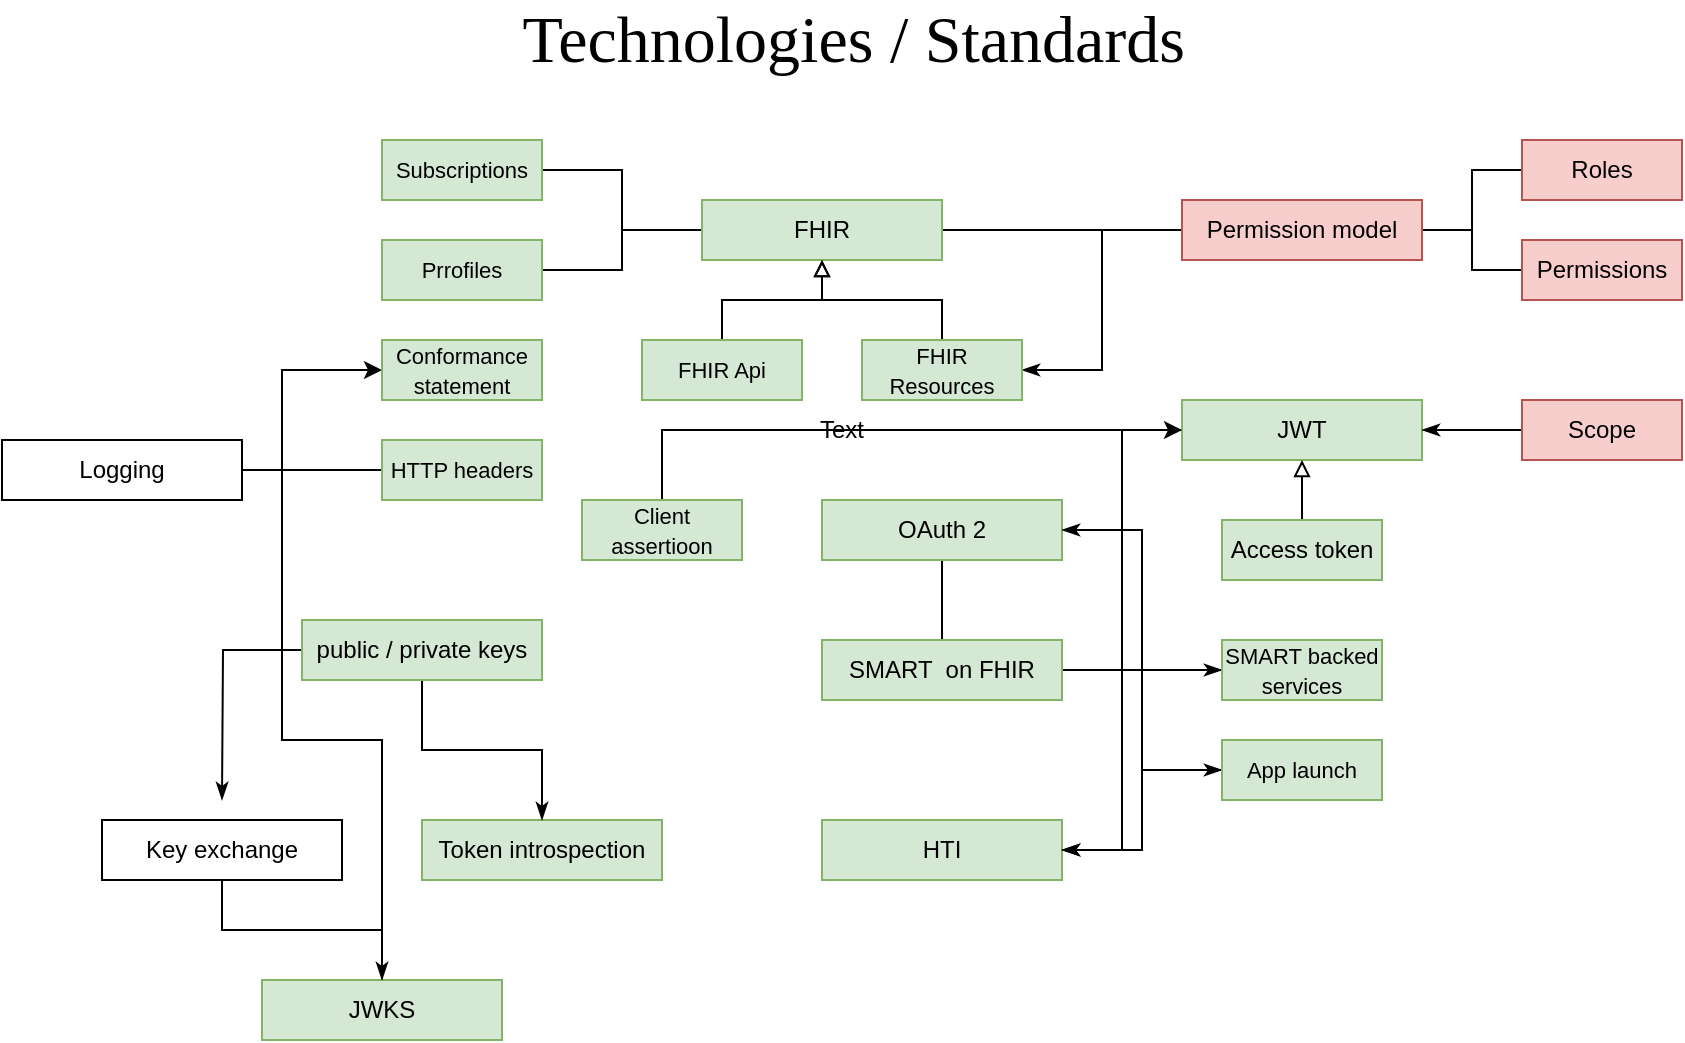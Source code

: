 <mxfile version="20.0.1" type="github">
  <diagram id="hdT38cISPhcPABBQvK0h" name="Page-1">
    <mxGraphModel dx="941" dy="620" grid="1" gridSize="10" guides="1" tooltips="1" connect="1" arrows="1" fold="1" page="1" pageScale="1" pageWidth="827" pageHeight="1169" math="0" shadow="0">
      <root>
        <mxCell id="0" />
        <mxCell id="1" parent="0" />
        <mxCell id="IOakIcqmB4f96Q637ICv-36" style="edgeStyle=orthogonalEdgeStyle;rounded=0;orthogonalLoop=1;jettySize=auto;html=1;entryX=1;entryY=0.5;entryDx=0;entryDy=0;fontFamily=Tahoma;fontSize=11;endArrow=none;endFill=0;" edge="1" parent="1" source="IOakIcqmB4f96Q637ICv-5" target="IOakIcqmB4f96Q637ICv-28">
          <mxGeometry relative="1" as="geometry" />
        </mxCell>
        <mxCell id="IOakIcqmB4f96Q637ICv-37" style="edgeStyle=orthogonalEdgeStyle;rounded=0;orthogonalLoop=1;jettySize=auto;html=1;entryX=1;entryY=0.5;entryDx=0;entryDy=0;fontFamily=Tahoma;fontSize=11;endArrow=none;endFill=0;" edge="1" parent="1" source="IOakIcqmB4f96Q637ICv-5" target="IOakIcqmB4f96Q637ICv-29">
          <mxGeometry relative="1" as="geometry" />
        </mxCell>
        <mxCell id="IOakIcqmB4f96Q637ICv-38" style="edgeStyle=orthogonalEdgeStyle;rounded=0;orthogonalLoop=1;jettySize=auto;html=1;fontFamily=Tahoma;fontSize=11;endArrow=none;endFill=0;" edge="1" parent="1" source="IOakIcqmB4f96Q637ICv-5" target="IOakIcqmB4f96Q637ICv-17">
          <mxGeometry relative="1" as="geometry" />
        </mxCell>
        <mxCell id="IOakIcqmB4f96Q637ICv-5" value="FHIR" style="rounded=0;whiteSpace=wrap;html=1;fillColor=#d5e8d4;strokeColor=#82b366;" vertex="1" parent="1">
          <mxGeometry x="390" y="140" width="120" height="30" as="geometry" />
        </mxCell>
        <mxCell id="IOakIcqmB4f96Q637ICv-6" value="Text" style="text;html=1;strokeColor=none;fillColor=none;align=center;verticalAlign=middle;whiteSpace=wrap;rounded=0;" vertex="1" parent="1">
          <mxGeometry x="430" y="240" width="60" height="30" as="geometry" />
        </mxCell>
        <mxCell id="IOakIcqmB4f96Q637ICv-7" value="Technologies / Standards&amp;nbsp;" style="text;html=1;strokeColor=none;fillColor=none;align=center;verticalAlign=middle;whiteSpace=wrap;rounded=0;fontFamily=Tahoma;fontSize=33;" vertex="1" parent="1">
          <mxGeometry x="270" y="40" width="400" height="40" as="geometry" />
        </mxCell>
        <mxCell id="IOakIcqmB4f96Q637ICv-58" style="edgeStyle=orthogonalEdgeStyle;rounded=0;orthogonalLoop=1;jettySize=auto;html=1;fontFamily=Tahoma;fontSize=11;endArrow=none;endFill=0;" edge="1" parent="1" source="IOakIcqmB4f96Q637ICv-10" target="IOakIcqmB4f96Q637ICv-11">
          <mxGeometry relative="1" as="geometry" />
        </mxCell>
        <mxCell id="IOakIcqmB4f96Q637ICv-10" value="OAuth 2" style="rounded=0;whiteSpace=wrap;html=1;fillColor=#d5e8d4;strokeColor=#82b366;" vertex="1" parent="1">
          <mxGeometry x="450" y="290" width="120" height="30" as="geometry" />
        </mxCell>
        <mxCell id="IOakIcqmB4f96Q637ICv-51" style="edgeStyle=orthogonalEdgeStyle;rounded=0;orthogonalLoop=1;jettySize=auto;html=1;entryX=0;entryY=0.5;entryDx=0;entryDy=0;fontFamily=Tahoma;fontSize=11;endArrow=classicThin;endFill=1;" edge="1" parent="1" source="IOakIcqmB4f96Q637ICv-11" target="IOakIcqmB4f96Q637ICv-24">
          <mxGeometry relative="1" as="geometry" />
        </mxCell>
        <mxCell id="IOakIcqmB4f96Q637ICv-52" style="edgeStyle=orthogonalEdgeStyle;rounded=0;orthogonalLoop=1;jettySize=auto;html=1;entryX=0;entryY=0.5;entryDx=0;entryDy=0;fontFamily=Tahoma;fontSize=11;endArrow=classicThin;endFill=1;" edge="1" parent="1" source="IOakIcqmB4f96Q637ICv-11" target="IOakIcqmB4f96Q637ICv-26">
          <mxGeometry relative="1" as="geometry" />
        </mxCell>
        <mxCell id="IOakIcqmB4f96Q637ICv-11" value="SMART &amp;nbsp;on FHIR" style="rounded=0;whiteSpace=wrap;html=1;fillColor=#d5e8d4;strokeColor=#82b366;" vertex="1" parent="1">
          <mxGeometry x="450" y="360" width="120" height="30" as="geometry" />
        </mxCell>
        <mxCell id="IOakIcqmB4f96Q637ICv-12" value="HTI" style="rounded=0;whiteSpace=wrap;html=1;fillColor=#d5e8d4;strokeColor=#82b366;" vertex="1" parent="1">
          <mxGeometry x="450" y="450" width="120" height="30" as="geometry" />
        </mxCell>
        <mxCell id="IOakIcqmB4f96Q637ICv-13" value="Token introspection" style="rounded=0;whiteSpace=wrap;html=1;fillColor=#d5e8d4;strokeColor=#82b366;" vertex="1" parent="1">
          <mxGeometry x="250" y="450" width="120" height="30" as="geometry" />
        </mxCell>
        <mxCell id="IOakIcqmB4f96Q637ICv-46" style="edgeStyle=orthogonalEdgeStyle;rounded=0;orthogonalLoop=1;jettySize=auto;html=1;fontFamily=Tahoma;fontSize=11;endArrow=classicThin;endFill=1;" edge="1" parent="1" source="IOakIcqmB4f96Q637ICv-14">
          <mxGeometry relative="1" as="geometry">
            <mxPoint x="150" y="440" as="targetPoint" />
          </mxGeometry>
        </mxCell>
        <mxCell id="IOakIcqmB4f96Q637ICv-47" style="edgeStyle=orthogonalEdgeStyle;rounded=0;orthogonalLoop=1;jettySize=auto;html=1;entryX=0.5;entryY=0;entryDx=0;entryDy=0;fontFamily=Tahoma;fontSize=11;endArrow=classicThin;endFill=1;" edge="1" parent="1" source="IOakIcqmB4f96Q637ICv-14" target="IOakIcqmB4f96Q637ICv-13">
          <mxGeometry relative="1" as="geometry" />
        </mxCell>
        <mxCell id="IOakIcqmB4f96Q637ICv-14" value="public / private keys" style="rounded=0;whiteSpace=wrap;html=1;fillColor=#d5e8d4;strokeColor=#82b366;" vertex="1" parent="1">
          <mxGeometry x="190" y="350" width="120" height="30" as="geometry" />
        </mxCell>
        <mxCell id="IOakIcqmB4f96Q637ICv-49" style="edgeStyle=orthogonalEdgeStyle;rounded=0;orthogonalLoop=1;jettySize=auto;html=1;entryX=1;entryY=0.5;entryDx=0;entryDy=0;fontFamily=Tahoma;fontSize=11;endArrow=classicThin;endFill=1;" edge="1" parent="1" source="IOakIcqmB4f96Q637ICv-15" target="IOakIcqmB4f96Q637ICv-12">
          <mxGeometry relative="1" as="geometry" />
        </mxCell>
        <mxCell id="IOakIcqmB4f96Q637ICv-15" value="JWT" style="rounded=0;whiteSpace=wrap;html=1;fillColor=#d5e8d4;strokeColor=#82b366;" vertex="1" parent="1">
          <mxGeometry x="630" y="240" width="120" height="30" as="geometry" />
        </mxCell>
        <mxCell id="IOakIcqmB4f96Q637ICv-59" style="edgeStyle=orthogonalEdgeStyle;rounded=0;orthogonalLoop=1;jettySize=auto;html=1;entryX=0;entryY=0.5;entryDx=0;entryDy=0;fontFamily=Tahoma;fontSize=11;endArrow=classic;endFill=1;" edge="1" parent="1" source="IOakIcqmB4f96Q637ICv-16" target="IOakIcqmB4f96Q637ICv-31">
          <mxGeometry relative="1" as="geometry">
            <Array as="points">
              <mxPoint x="230" y="410" />
              <mxPoint x="180" y="410" />
              <mxPoint x="180" y="225" />
            </Array>
          </mxGeometry>
        </mxCell>
        <mxCell id="IOakIcqmB4f96Q637ICv-16" value="JWKS" style="rounded=0;whiteSpace=wrap;html=1;fillColor=#d5e8d4;strokeColor=#82b366;" vertex="1" parent="1">
          <mxGeometry x="170" y="530" width="120" height="30" as="geometry" />
        </mxCell>
        <mxCell id="IOakIcqmB4f96Q637ICv-40" style="edgeStyle=orthogonalEdgeStyle;rounded=0;orthogonalLoop=1;jettySize=auto;html=1;fontFamily=Tahoma;fontSize=11;endArrow=none;endFill=0;" edge="1" parent="1" source="IOakIcqmB4f96Q637ICv-17" target="IOakIcqmB4f96Q637ICv-19">
          <mxGeometry relative="1" as="geometry" />
        </mxCell>
        <mxCell id="IOakIcqmB4f96Q637ICv-41" style="edgeStyle=orthogonalEdgeStyle;rounded=0;orthogonalLoop=1;jettySize=auto;html=1;entryX=0;entryY=0.5;entryDx=0;entryDy=0;fontFamily=Tahoma;fontSize=11;endArrow=none;endFill=0;" edge="1" parent="1" source="IOakIcqmB4f96Q637ICv-17" target="IOakIcqmB4f96Q637ICv-18">
          <mxGeometry relative="1" as="geometry" />
        </mxCell>
        <mxCell id="IOakIcqmB4f96Q637ICv-54" style="edgeStyle=orthogonalEdgeStyle;rounded=0;orthogonalLoop=1;jettySize=auto;html=1;entryX=1;entryY=0.5;entryDx=0;entryDy=0;fontFamily=Tahoma;fontSize=11;endArrow=classicThin;endFill=1;" edge="1" parent="1" source="IOakIcqmB4f96Q637ICv-17" target="IOakIcqmB4f96Q637ICv-34">
          <mxGeometry relative="1" as="geometry" />
        </mxCell>
        <mxCell id="IOakIcqmB4f96Q637ICv-17" value="Permission model" style="rounded=0;whiteSpace=wrap;html=1;fillColor=#f8cecc;strokeColor=#b85450;" vertex="1" parent="1">
          <mxGeometry x="630" y="140" width="120" height="30" as="geometry" />
        </mxCell>
        <mxCell id="IOakIcqmB4f96Q637ICv-18" value="Roles" style="rounded=0;whiteSpace=wrap;html=1;fillColor=#f8cecc;strokeColor=#b85450;" vertex="1" parent="1">
          <mxGeometry x="800" y="110" width="80" height="30" as="geometry" />
        </mxCell>
        <mxCell id="IOakIcqmB4f96Q637ICv-19" value="Permissions" style="rounded=0;whiteSpace=wrap;html=1;fillColor=#f8cecc;strokeColor=#b85450;" vertex="1" parent="1">
          <mxGeometry x="800" y="160" width="80" height="30" as="geometry" />
        </mxCell>
        <mxCell id="IOakIcqmB4f96Q637ICv-43" style="edgeStyle=orthogonalEdgeStyle;rounded=0;orthogonalLoop=1;jettySize=auto;html=1;entryX=1;entryY=0.5;entryDx=0;entryDy=0;fontFamily=Tahoma;fontSize=11;endArrow=classicThin;endFill=1;" edge="1" parent="1" source="IOakIcqmB4f96Q637ICv-20" target="IOakIcqmB4f96Q637ICv-15">
          <mxGeometry relative="1" as="geometry" />
        </mxCell>
        <mxCell id="IOakIcqmB4f96Q637ICv-20" value="Scope" style="rounded=0;whiteSpace=wrap;html=1;fillColor=#f8cecc;strokeColor=#b85450;" vertex="1" parent="1">
          <mxGeometry x="800" y="240" width="80" height="30" as="geometry" />
        </mxCell>
        <mxCell id="IOakIcqmB4f96Q637ICv-45" style="edgeStyle=orthogonalEdgeStyle;rounded=0;orthogonalLoop=1;jettySize=auto;html=1;fontFamily=Tahoma;fontSize=11;endArrow=none;endFill=0;" edge="1" parent="1" source="IOakIcqmB4f96Q637ICv-21">
          <mxGeometry relative="1" as="geometry">
            <mxPoint x="230" y="275" as="targetPoint" />
          </mxGeometry>
        </mxCell>
        <mxCell id="IOakIcqmB4f96Q637ICv-21" value="Logging" style="rounded=0;whiteSpace=wrap;html=1;" vertex="1" parent="1">
          <mxGeometry x="40" y="260" width="120" height="30" as="geometry" />
        </mxCell>
        <mxCell id="IOakIcqmB4f96Q637ICv-48" style="edgeStyle=orthogonalEdgeStyle;rounded=0;orthogonalLoop=1;jettySize=auto;html=1;entryX=0.5;entryY=0;entryDx=0;entryDy=0;fontFamily=Tahoma;fontSize=11;endArrow=classicThin;endFill=1;" edge="1" parent="1" source="IOakIcqmB4f96Q637ICv-22" target="IOakIcqmB4f96Q637ICv-16">
          <mxGeometry relative="1" as="geometry" />
        </mxCell>
        <mxCell id="IOakIcqmB4f96Q637ICv-22" value="Key exchange" style="rounded=0;whiteSpace=wrap;html=1;" vertex="1" parent="1">
          <mxGeometry x="90" y="450" width="120" height="30" as="geometry" />
        </mxCell>
        <mxCell id="IOakIcqmB4f96Q637ICv-44" style="edgeStyle=orthogonalEdgeStyle;rounded=0;orthogonalLoop=1;jettySize=auto;html=1;entryX=0.5;entryY=1;entryDx=0;entryDy=0;fontFamily=Tahoma;fontSize=11;endArrow=block;endFill=0;" edge="1" parent="1" source="IOakIcqmB4f96Q637ICv-23" target="IOakIcqmB4f96Q637ICv-15">
          <mxGeometry relative="1" as="geometry" />
        </mxCell>
        <mxCell id="IOakIcqmB4f96Q637ICv-23" value="Access token" style="rounded=0;whiteSpace=wrap;html=1;fillColor=#d5e8d4;strokeColor=#82b366;" vertex="1" parent="1">
          <mxGeometry x="650" y="300" width="80" height="30" as="geometry" />
        </mxCell>
        <mxCell id="IOakIcqmB4f96Q637ICv-50" style="edgeStyle=orthogonalEdgeStyle;rounded=0;orthogonalLoop=1;jettySize=auto;html=1;entryX=1;entryY=0.5;entryDx=0;entryDy=0;fontFamily=Tahoma;fontSize=11;endArrow=classicThin;endFill=1;" edge="1" parent="1" source="IOakIcqmB4f96Q637ICv-24" target="IOakIcqmB4f96Q637ICv-10">
          <mxGeometry relative="1" as="geometry" />
        </mxCell>
        <mxCell id="IOakIcqmB4f96Q637ICv-24" value="&lt;font style=&quot;font-size: 11px;&quot;&gt;SMART backed services&lt;/font&gt;" style="rounded=0;whiteSpace=wrap;html=1;fillColor=#d5e8d4;strokeColor=#82b366;" vertex="1" parent="1">
          <mxGeometry x="650" y="360" width="80" height="30" as="geometry" />
        </mxCell>
        <mxCell id="IOakIcqmB4f96Q637ICv-25" value="&lt;font style=&quot;font-size: 11px;&quot;&gt;App launch&lt;/font&gt;" style="rounded=0;whiteSpace=wrap;html=1;fillColor=#d5e8d4;strokeColor=#82b366;" vertex="1" parent="1">
          <mxGeometry x="650" y="410" width="80" height="30" as="geometry" />
        </mxCell>
        <mxCell id="IOakIcqmB4f96Q637ICv-53" style="edgeStyle=orthogonalEdgeStyle;rounded=0;orthogonalLoop=1;jettySize=auto;html=1;entryX=1;entryY=0.5;entryDx=0;entryDy=0;fontFamily=Tahoma;fontSize=11;endArrow=classicThin;endFill=1;" edge="1" parent="1" source="IOakIcqmB4f96Q637ICv-26" target="IOakIcqmB4f96Q637ICv-12">
          <mxGeometry relative="1" as="geometry" />
        </mxCell>
        <mxCell id="IOakIcqmB4f96Q637ICv-26" value="&lt;font style=&quot;font-size: 11px;&quot;&gt;App launch&lt;/font&gt;" style="rounded=0;whiteSpace=wrap;html=1;fillColor=#d5e8d4;strokeColor=#82b366;" vertex="1" parent="1">
          <mxGeometry x="650" y="410" width="80" height="30" as="geometry" />
        </mxCell>
        <mxCell id="IOakIcqmB4f96Q637ICv-27" value="&lt;font style=&quot;font-size: 11px;&quot;&gt;Subscriptions&lt;/font&gt;" style="rounded=0;whiteSpace=wrap;html=1;fillColor=#d5e8d4;strokeColor=#82b366;" vertex="1" parent="1">
          <mxGeometry x="230" y="110" width="80" height="30" as="geometry" />
        </mxCell>
        <mxCell id="IOakIcqmB4f96Q637ICv-28" value="&lt;font style=&quot;font-size: 11px;&quot;&gt;Subscriptions&lt;/font&gt;" style="rounded=0;whiteSpace=wrap;html=1;fillColor=#d5e8d4;strokeColor=#82b366;" vertex="1" parent="1">
          <mxGeometry x="230" y="110" width="80" height="30" as="geometry" />
        </mxCell>
        <mxCell id="IOakIcqmB4f96Q637ICv-29" value="&lt;font style=&quot;font-size: 11px;&quot;&gt;Prrofiles&lt;/font&gt;" style="rounded=0;whiteSpace=wrap;html=1;fillColor=#d5e8d4;strokeColor=#82b366;" vertex="1" parent="1">
          <mxGeometry x="230" y="160" width="80" height="30" as="geometry" />
        </mxCell>
        <mxCell id="IOakIcqmB4f96Q637ICv-31" value="&lt;font style=&quot;font-size: 11px;&quot;&gt;Conformance statement&lt;/font&gt;" style="rounded=0;whiteSpace=wrap;html=1;fillColor=#d5e8d4;strokeColor=#82b366;" vertex="1" parent="1">
          <mxGeometry x="230" y="210" width="80" height="30" as="geometry" />
        </mxCell>
        <mxCell id="IOakIcqmB4f96Q637ICv-32" value="&lt;font style=&quot;font-size: 11px;&quot;&gt;HTTP headers&lt;/font&gt;" style="rounded=0;whiteSpace=wrap;html=1;fillColor=#d5e8d4;strokeColor=#82b366;" vertex="1" parent="1">
          <mxGeometry x="230" y="260" width="80" height="30" as="geometry" />
        </mxCell>
        <mxCell id="IOakIcqmB4f96Q637ICv-55" style="edgeStyle=orthogonalEdgeStyle;rounded=0;orthogonalLoop=1;jettySize=auto;html=1;entryX=0.5;entryY=1;entryDx=0;entryDy=0;fontFamily=Tahoma;fontSize=11;endArrow=block;endFill=0;" edge="1" parent="1" source="IOakIcqmB4f96Q637ICv-33" target="IOakIcqmB4f96Q637ICv-5">
          <mxGeometry relative="1" as="geometry" />
        </mxCell>
        <mxCell id="IOakIcqmB4f96Q637ICv-33" value="&lt;font style=&quot;font-size: 11px;&quot;&gt;FHIR Api&lt;/font&gt;" style="rounded=0;whiteSpace=wrap;html=1;fillColor=#d5e8d4;strokeColor=#82b366;" vertex="1" parent="1">
          <mxGeometry x="360" y="210" width="80" height="30" as="geometry" />
        </mxCell>
        <mxCell id="IOakIcqmB4f96Q637ICv-56" style="edgeStyle=orthogonalEdgeStyle;rounded=0;orthogonalLoop=1;jettySize=auto;html=1;entryX=0.5;entryY=1;entryDx=0;entryDy=0;fontFamily=Tahoma;fontSize=11;endArrow=block;endFill=0;" edge="1" parent="1" source="IOakIcqmB4f96Q637ICv-34" target="IOakIcqmB4f96Q637ICv-5">
          <mxGeometry relative="1" as="geometry" />
        </mxCell>
        <mxCell id="IOakIcqmB4f96Q637ICv-34" value="&lt;font style=&quot;font-size: 11px;&quot;&gt;FHIR Resources&lt;/font&gt;" style="rounded=0;whiteSpace=wrap;html=1;fillColor=#d5e8d4;strokeColor=#82b366;" vertex="1" parent="1">
          <mxGeometry x="470" y="210" width="80" height="30" as="geometry" />
        </mxCell>
        <mxCell id="IOakIcqmB4f96Q637ICv-57" style="edgeStyle=orthogonalEdgeStyle;rounded=0;orthogonalLoop=1;jettySize=auto;html=1;entryX=0;entryY=0.5;entryDx=0;entryDy=0;fontFamily=Tahoma;fontSize=11;endArrow=classic;endFill=1;exitX=0.5;exitY=0;exitDx=0;exitDy=0;" edge="1" parent="1" source="IOakIcqmB4f96Q637ICv-35" target="IOakIcqmB4f96Q637ICv-15">
          <mxGeometry relative="1" as="geometry" />
        </mxCell>
        <mxCell id="IOakIcqmB4f96Q637ICv-35" value="&lt;font style=&quot;font-size: 11px;&quot;&gt;Client assertioon&lt;/font&gt;" style="rounded=0;whiteSpace=wrap;html=1;fillColor=#d5e8d4;strokeColor=#82b366;" vertex="1" parent="1">
          <mxGeometry x="330" y="290" width="80" height="30" as="geometry" />
        </mxCell>
      </root>
    </mxGraphModel>
  </diagram>
</mxfile>
